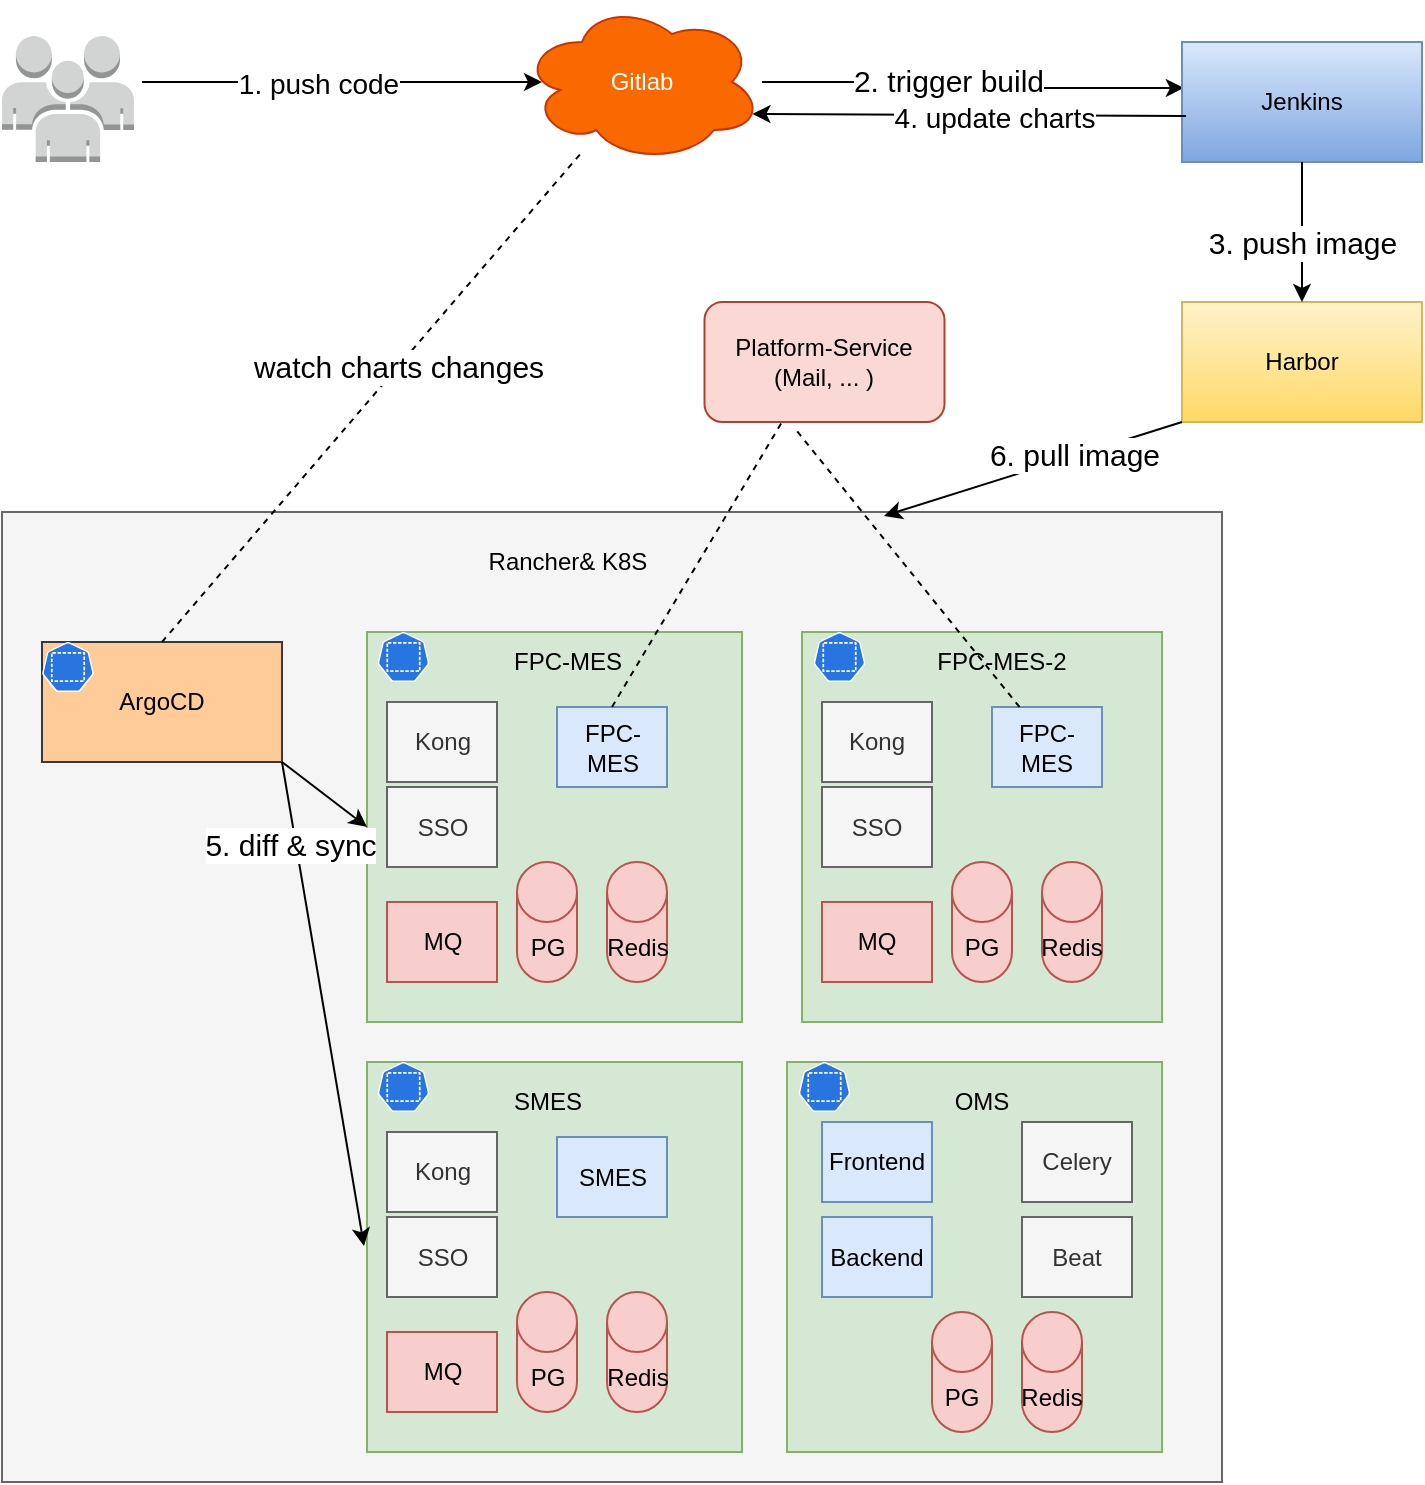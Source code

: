 <mxfile version="13.8.5" type="github">
  <diagram id="8HnISGoVaL02uWpOQnl4" name="Page-1">
    <mxGraphModel dx="1422" dy="759" grid="1" gridSize="10" guides="1" tooltips="1" connect="1" arrows="1" fold="1" page="1" pageScale="1" pageWidth="827" pageHeight="1169" math="0" shadow="0">
      <root>
        <mxCell id="0" />
        <mxCell id="1" parent="0" />
        <mxCell id="gGDSIBCd_86sw6YS736D-25" value="" style="edgeStyle=orthogonalEdgeStyle;rounded=0;orthogonalLoop=1;jettySize=auto;html=1;entryX=0.008;entryY=0.383;entryDx=0;entryDy=0;entryPerimeter=0;" edge="1" parent="1" source="gGDSIBCd_86sw6YS736D-1" target="gGDSIBCd_86sw6YS736D-8">
          <mxGeometry relative="1" as="geometry">
            <mxPoint x="670" y="160" as="targetPoint" />
          </mxGeometry>
        </mxCell>
        <mxCell id="gGDSIBCd_86sw6YS736D-60" value="2. trigger build" style="edgeLabel;html=1;align=center;verticalAlign=middle;resizable=0;points=[];fontSize=15;" vertex="1" connectable="0" parent="gGDSIBCd_86sw6YS736D-25">
          <mxGeometry x="-0.136" y="1" relative="1" as="geometry">
            <mxPoint as="offset" />
          </mxGeometry>
        </mxCell>
        <mxCell id="gGDSIBCd_86sw6YS736D-1" value="Gitlab" style="ellipse;shape=cloud;whiteSpace=wrap;html=1;fillColor=#fa6800;strokeColor=#C73500;fontColor=#ffffff;" vertex="1" parent="1">
          <mxGeometry x="330" y="120" width="120" height="80" as="geometry" />
        </mxCell>
        <mxCell id="gGDSIBCd_86sw6YS736D-23" style="edgeStyle=orthogonalEdgeStyle;rounded=0;orthogonalLoop=1;jettySize=auto;html=1;" edge="1" parent="1">
          <mxGeometry relative="1" as="geometry">
            <mxPoint x="140" y="160" as="sourcePoint" />
            <mxPoint x="340" y="160" as="targetPoint" />
          </mxGeometry>
        </mxCell>
        <mxCell id="gGDSIBCd_86sw6YS736D-59" value="&lt;font style=&quot;font-size: 14px&quot;&gt;1. push code&lt;/font&gt;" style="edgeLabel;html=1;align=center;verticalAlign=middle;resizable=0;points=[];" vertex="1" connectable="0" parent="gGDSIBCd_86sw6YS736D-23">
          <mxGeometry x="-0.122" y="-1" relative="1" as="geometry">
            <mxPoint as="offset" />
          </mxGeometry>
        </mxCell>
        <mxCell id="gGDSIBCd_86sw6YS736D-5" value="" style="rounded=0;whiteSpace=wrap;html=1;fillColor=#f5f5f5;strokeColor=#666666;fontColor=#333333;" vertex="1" parent="1">
          <mxGeometry x="70" y="375" width="610" height="485" as="geometry" />
        </mxCell>
        <mxCell id="gGDSIBCd_86sw6YS736D-6" value="Rancher&amp;amp; K8S" style="text;html=1;strokeColor=none;fillColor=none;align=center;verticalAlign=middle;whiteSpace=wrap;rounded=0;" vertex="1" parent="1">
          <mxGeometry x="302.5" y="390" width="100" height="20" as="geometry" />
        </mxCell>
        <mxCell id="gGDSIBCd_86sw6YS736D-7" value="ArgoCD" style="rounded=0;whiteSpace=wrap;html=1;fillColor=#ffcc99;strokeColor=#36393d;" vertex="1" parent="1">
          <mxGeometry x="90" y="440" width="120" height="60" as="geometry" />
        </mxCell>
        <mxCell id="gGDSIBCd_86sw6YS736D-8" value="Jenkins" style="rounded=0;whiteSpace=wrap;html=1;fillColor=#dae8fc;strokeColor=#6c8ebf;gradientColor=#7ea6e0;" vertex="1" parent="1">
          <mxGeometry x="660" y="140" width="120" height="60" as="geometry" />
        </mxCell>
        <mxCell id="gGDSIBCd_86sw6YS736D-10" value="" style="rounded=0;whiteSpace=wrap;html=1;fillColor=#d5e8d4;strokeColor=#82b366;" vertex="1" parent="1">
          <mxGeometry x="252.5" y="435" width="187.5" height="195" as="geometry" />
        </mxCell>
        <mxCell id="gGDSIBCd_86sw6YS736D-11" value="FPC-MES" style="text;html=1;strokeColor=none;fillColor=none;align=center;verticalAlign=middle;whiteSpace=wrap;rounded=0;" vertex="1" parent="1">
          <mxGeometry x="317.5" y="440" width="70" height="20" as="geometry" />
        </mxCell>
        <mxCell id="gGDSIBCd_86sw6YS736D-12" value="Kong" style="rounded=0;whiteSpace=wrap;html=1;fillColor=#f5f5f5;strokeColor=#666666;fontColor=#333333;" vertex="1" parent="1">
          <mxGeometry x="262.5" y="470" width="55" height="40" as="geometry" />
        </mxCell>
        <mxCell id="gGDSIBCd_86sw6YS736D-14" value="SSO" style="rounded=0;whiteSpace=wrap;html=1;fillColor=#f5f5f5;strokeColor=#666666;fontColor=#333333;" vertex="1" parent="1">
          <mxGeometry x="262.5" y="512.5" width="55" height="40" as="geometry" />
        </mxCell>
        <mxCell id="gGDSIBCd_86sw6YS736D-15" value="FPC-MES" style="rounded=0;whiteSpace=wrap;html=1;fillColor=#dae8fc;strokeColor=#6c8ebf;" vertex="1" parent="1">
          <mxGeometry x="347.5" y="472.5" width="55" height="40" as="geometry" />
        </mxCell>
        <mxCell id="gGDSIBCd_86sw6YS736D-18" value="PG" style="shape=cylinder3;whiteSpace=wrap;html=1;boundedLbl=1;backgroundOutline=1;size=15;fillColor=#f8cecc;strokeColor=#b85450;" vertex="1" parent="1">
          <mxGeometry x="327.5" y="550" width="30" height="60" as="geometry" />
        </mxCell>
        <mxCell id="gGDSIBCd_86sw6YS736D-19" value="Redis" style="shape=cylinder3;whiteSpace=wrap;html=1;boundedLbl=1;backgroundOutline=1;size=15;fillColor=#f8cecc;strokeColor=#b85450;" vertex="1" parent="1">
          <mxGeometry x="372.5" y="550" width="30" height="60" as="geometry" />
        </mxCell>
        <mxCell id="gGDSIBCd_86sw6YS736D-21" value="MQ" style="rounded=0;whiteSpace=wrap;html=1;fillColor=#f8cecc;strokeColor=#b85450;" vertex="1" parent="1">
          <mxGeometry x="262.5" y="570" width="55" height="40" as="geometry" />
        </mxCell>
        <mxCell id="gGDSIBCd_86sw6YS736D-22" value="&lt;div&gt;Platform-Service&lt;/div&gt;&lt;div&gt;(Mail, ... )&lt;br&gt;&lt;/div&gt;" style="rounded=1;whiteSpace=wrap;html=1;fillColor=#fad9d5;strokeColor=#ae4132;" vertex="1" parent="1">
          <mxGeometry x="421.25" y="270" width="120" height="60" as="geometry" />
        </mxCell>
        <mxCell id="gGDSIBCd_86sw6YS736D-26" value="" style="rounded=0;whiteSpace=wrap;html=1;fillColor=#d5e8d4;strokeColor=#82b366;" vertex="1" parent="1">
          <mxGeometry x="470" y="435" width="180" height="195" as="geometry" />
        </mxCell>
        <mxCell id="gGDSIBCd_86sw6YS736D-27" value="Kong" style="rounded=0;whiteSpace=wrap;html=1;fillColor=#f5f5f5;strokeColor=#666666;fontColor=#333333;" vertex="1" parent="1">
          <mxGeometry x="480" y="470" width="55" height="40" as="geometry" />
        </mxCell>
        <mxCell id="gGDSIBCd_86sw6YS736D-28" value="SSO" style="rounded=0;whiteSpace=wrap;html=1;fillColor=#f5f5f5;strokeColor=#666666;fontColor=#333333;" vertex="1" parent="1">
          <mxGeometry x="480" y="512.5" width="55" height="40" as="geometry" />
        </mxCell>
        <mxCell id="gGDSIBCd_86sw6YS736D-29" value="FPC-MES" style="rounded=0;whiteSpace=wrap;html=1;fillColor=#dae8fc;strokeColor=#6c8ebf;" vertex="1" parent="1">
          <mxGeometry x="565" y="472.5" width="55" height="40" as="geometry" />
        </mxCell>
        <mxCell id="gGDSIBCd_86sw6YS736D-30" value="PG" style="shape=cylinder3;whiteSpace=wrap;html=1;boundedLbl=1;backgroundOutline=1;size=15;fillColor=#f8cecc;strokeColor=#b85450;" vertex="1" parent="1">
          <mxGeometry x="545" y="550" width="30" height="60" as="geometry" />
        </mxCell>
        <mxCell id="gGDSIBCd_86sw6YS736D-31" value="Redis" style="shape=cylinder3;whiteSpace=wrap;html=1;boundedLbl=1;backgroundOutline=1;size=15;fillColor=#f8cecc;strokeColor=#b85450;" vertex="1" parent="1">
          <mxGeometry x="590" y="550" width="30" height="60" as="geometry" />
        </mxCell>
        <mxCell id="gGDSIBCd_86sw6YS736D-32" value="MQ" style="rounded=0;whiteSpace=wrap;html=1;fillColor=#f8cecc;strokeColor=#b85450;" vertex="1" parent="1">
          <mxGeometry x="480" y="570" width="55" height="40" as="geometry" />
        </mxCell>
        <mxCell id="gGDSIBCd_86sw6YS736D-33" value="FPC-MES-2" style="text;html=1;strokeColor=none;fillColor=none;align=center;verticalAlign=middle;whiteSpace=wrap;rounded=0;" vertex="1" parent="1">
          <mxGeometry x="535" y="440" width="70" height="20" as="geometry" />
        </mxCell>
        <mxCell id="gGDSIBCd_86sw6YS736D-34" value="" style="rounded=0;whiteSpace=wrap;html=1;fillColor=#d5e8d4;strokeColor=#82b366;" vertex="1" parent="1">
          <mxGeometry x="252.5" y="650" width="187.5" height="195" as="geometry" />
        </mxCell>
        <mxCell id="gGDSIBCd_86sw6YS736D-35" value="Kong" style="rounded=0;whiteSpace=wrap;html=1;fillColor=#f5f5f5;strokeColor=#666666;fontColor=#333333;" vertex="1" parent="1">
          <mxGeometry x="262.5" y="685" width="55" height="40" as="geometry" />
        </mxCell>
        <mxCell id="gGDSIBCd_86sw6YS736D-36" value="SSO" style="rounded=0;whiteSpace=wrap;html=1;fillColor=#f5f5f5;strokeColor=#666666;fontColor=#333333;" vertex="1" parent="1">
          <mxGeometry x="262.5" y="727.5" width="55" height="40" as="geometry" />
        </mxCell>
        <mxCell id="gGDSIBCd_86sw6YS736D-37" value="SMES" style="rounded=0;whiteSpace=wrap;html=1;fillColor=#dae8fc;strokeColor=#6c8ebf;" vertex="1" parent="1">
          <mxGeometry x="347.5" y="687.5" width="55" height="40" as="geometry" />
        </mxCell>
        <mxCell id="gGDSIBCd_86sw6YS736D-38" value="PG" style="shape=cylinder3;whiteSpace=wrap;html=1;boundedLbl=1;backgroundOutline=1;size=15;fillColor=#f8cecc;strokeColor=#b85450;" vertex="1" parent="1">
          <mxGeometry x="327.5" y="765" width="30" height="60" as="geometry" />
        </mxCell>
        <mxCell id="gGDSIBCd_86sw6YS736D-39" value="Redis" style="shape=cylinder3;whiteSpace=wrap;html=1;boundedLbl=1;backgroundOutline=1;size=15;fillColor=#f8cecc;strokeColor=#b85450;" vertex="1" parent="1">
          <mxGeometry x="372.5" y="765" width="30" height="60" as="geometry" />
        </mxCell>
        <mxCell id="gGDSIBCd_86sw6YS736D-40" value="MQ" style="rounded=0;whiteSpace=wrap;html=1;fillColor=#f8cecc;strokeColor=#b85450;" vertex="1" parent="1">
          <mxGeometry x="262.5" y="785" width="55" height="40" as="geometry" />
        </mxCell>
        <mxCell id="gGDSIBCd_86sw6YS736D-41" value="SMES" style="text;html=1;strokeColor=none;fillColor=none;align=center;verticalAlign=middle;whiteSpace=wrap;rounded=0;" vertex="1" parent="1">
          <mxGeometry x="322.5" y="660" width="40" height="20" as="geometry" />
        </mxCell>
        <mxCell id="gGDSIBCd_86sw6YS736D-42" value="" style="rounded=0;whiteSpace=wrap;html=1;fillColor=#d5e8d4;strokeColor=#82b366;" vertex="1" parent="1">
          <mxGeometry x="462.5" y="650" width="187.5" height="195" as="geometry" />
        </mxCell>
        <mxCell id="gGDSIBCd_86sw6YS736D-43" value="OMS" style="text;html=1;strokeColor=none;fillColor=none;align=center;verticalAlign=middle;whiteSpace=wrap;rounded=0;" vertex="1" parent="1">
          <mxGeometry x="540" y="660" width="40" height="20" as="geometry" />
        </mxCell>
        <mxCell id="gGDSIBCd_86sw6YS736D-48" value="Harbor" style="rounded=0;whiteSpace=wrap;html=1;gradientColor=#ffd966;fillColor=#fff2cc;strokeColor=#d6b656;" vertex="1" parent="1">
          <mxGeometry x="660" y="270" width="120" height="60" as="geometry" />
        </mxCell>
        <mxCell id="gGDSIBCd_86sw6YS736D-55" value="" style="endArrow=classic;html=1;exitX=1;exitY=1;exitDx=0;exitDy=0;entryX=0;entryY=0.5;entryDx=0;entryDy=0;" edge="1" parent="1" source="gGDSIBCd_86sw6YS736D-7" target="gGDSIBCd_86sw6YS736D-10">
          <mxGeometry width="50" height="50" relative="1" as="geometry">
            <mxPoint x="210" y="510" as="sourcePoint" />
            <mxPoint x="260" y="460" as="targetPoint" />
          </mxGeometry>
        </mxCell>
        <mxCell id="gGDSIBCd_86sw6YS736D-56" value="" style="endArrow=classic;html=1;entryX=-0.008;entryY=0.472;entryDx=0;entryDy=0;entryPerimeter=0;" edge="1" parent="1" target="gGDSIBCd_86sw6YS736D-34">
          <mxGeometry width="50" height="50" relative="1" as="geometry">
            <mxPoint x="210" y="500" as="sourcePoint" />
            <mxPoint x="250" y="560" as="targetPoint" />
          </mxGeometry>
        </mxCell>
        <mxCell id="gGDSIBCd_86sw6YS736D-94" value="5. diff &amp;amp; sync" style="edgeLabel;html=1;align=center;verticalAlign=middle;resizable=0;points=[];fontSize=15;" vertex="1" connectable="0" parent="gGDSIBCd_86sw6YS736D-56">
          <mxGeometry x="-0.81" relative="1" as="geometry">
            <mxPoint y="17.32" as="offset" />
          </mxGeometry>
        </mxCell>
        <mxCell id="gGDSIBCd_86sw6YS736D-61" value="" style="endArrow=classic;html=1;exitX=0.5;exitY=1;exitDx=0;exitDy=0;entryX=0.5;entryY=0;entryDx=0;entryDy=0;" edge="1" parent="1" source="gGDSIBCd_86sw6YS736D-8" target="gGDSIBCd_86sw6YS736D-48">
          <mxGeometry width="50" height="50" relative="1" as="geometry">
            <mxPoint x="700" y="270" as="sourcePoint" />
            <mxPoint x="750" y="220" as="targetPoint" />
          </mxGeometry>
        </mxCell>
        <mxCell id="gGDSIBCd_86sw6YS736D-62" value="3. push image" style="edgeLabel;html=1;align=center;verticalAlign=middle;resizable=0;points=[];fontSize=15;" vertex="1" connectable="0" parent="gGDSIBCd_86sw6YS736D-61">
          <mxGeometry x="0.302" y="-2" relative="1" as="geometry">
            <mxPoint x="2" y="-6.0" as="offset" />
          </mxGeometry>
        </mxCell>
        <mxCell id="gGDSIBCd_86sw6YS736D-64" value="" style="endArrow=classic;html=1;entryX=0.96;entryY=0.7;entryDx=0;entryDy=0;entryPerimeter=0;exitX=0.017;exitY=0.617;exitDx=0;exitDy=0;exitPerimeter=0;" edge="1" parent="1" source="gGDSIBCd_86sw6YS736D-8" target="gGDSIBCd_86sw6YS736D-1">
          <mxGeometry width="50" height="50" relative="1" as="geometry">
            <mxPoint x="510" y="270" as="sourcePoint" />
            <mxPoint x="560" y="220" as="targetPoint" />
          </mxGeometry>
        </mxCell>
        <mxCell id="gGDSIBCd_86sw6YS736D-65" value="4. update charts" style="edgeLabel;html=1;align=center;verticalAlign=middle;resizable=0;points=[];fontSize=14;" vertex="1" connectable="0" parent="gGDSIBCd_86sw6YS736D-64">
          <mxGeometry x="-0.11" y="1" relative="1" as="geometry">
            <mxPoint as="offset" />
          </mxGeometry>
        </mxCell>
        <mxCell id="gGDSIBCd_86sw6YS736D-66" value="PG" style="shape=cylinder3;whiteSpace=wrap;html=1;boundedLbl=1;backgroundOutline=1;size=15;fillColor=#f8cecc;strokeColor=#b85450;" vertex="1" parent="1">
          <mxGeometry x="535" y="775" width="30" height="60" as="geometry" />
        </mxCell>
        <mxCell id="gGDSIBCd_86sw6YS736D-67" value="Redis" style="shape=cylinder3;whiteSpace=wrap;html=1;boundedLbl=1;backgroundOutline=1;size=15;fillColor=#f8cecc;strokeColor=#b85450;" vertex="1" parent="1">
          <mxGeometry x="580" y="775" width="30" height="60" as="geometry" />
        </mxCell>
        <mxCell id="gGDSIBCd_86sw6YS736D-68" value="Frontend" style="rounded=0;whiteSpace=wrap;html=1;fillColor=#dae8fc;strokeColor=#6c8ebf;" vertex="1" parent="1">
          <mxGeometry x="480" y="680" width="55" height="40" as="geometry" />
        </mxCell>
        <mxCell id="gGDSIBCd_86sw6YS736D-69" value="Backend" style="rounded=0;whiteSpace=wrap;html=1;fillColor=#dae8fc;strokeColor=#6c8ebf;" vertex="1" parent="1">
          <mxGeometry x="480" y="727.5" width="55" height="40" as="geometry" />
        </mxCell>
        <mxCell id="gGDSIBCd_86sw6YS736D-70" value="Celery" style="rounded=0;whiteSpace=wrap;html=1;fillColor=#f5f5f5;strokeColor=#666666;fontColor=#333333;" vertex="1" parent="1">
          <mxGeometry x="580" y="680" width="55" height="40" as="geometry" />
        </mxCell>
        <mxCell id="gGDSIBCd_86sw6YS736D-71" value="Beat" style="rounded=0;whiteSpace=wrap;html=1;fillColor=#f5f5f5;strokeColor=#666666;fontColor=#333333;" vertex="1" parent="1">
          <mxGeometry x="580" y="727.5" width="55" height="40" as="geometry" />
        </mxCell>
        <mxCell id="gGDSIBCd_86sw6YS736D-73" value="" style="endArrow=classic;html=1;fontSize=15;exitX=0;exitY=1;exitDx=0;exitDy=0;entryX=0.723;entryY=0.004;entryDx=0;entryDy=0;entryPerimeter=0;" edge="1" parent="1" source="gGDSIBCd_86sw6YS736D-48" target="gGDSIBCd_86sw6YS736D-5">
          <mxGeometry width="50" height="50" relative="1" as="geometry">
            <mxPoint x="720" y="440" as="sourcePoint" />
            <mxPoint x="770" y="390" as="targetPoint" />
          </mxGeometry>
        </mxCell>
        <mxCell id="gGDSIBCd_86sw6YS736D-74" value="6. pull image" style="edgeLabel;html=1;align=center;verticalAlign=middle;resizable=0;points=[];fontSize=15;" vertex="1" connectable="0" parent="gGDSIBCd_86sw6YS736D-73">
          <mxGeometry x="-0.352" y="1" relative="1" as="geometry">
            <mxPoint x="-6.66" as="offset" />
          </mxGeometry>
        </mxCell>
        <mxCell id="gGDSIBCd_86sw6YS736D-75" value="" style="endArrow=none;dashed=1;html=1;fontSize=15;exitX=0.5;exitY=0;exitDx=0;exitDy=0;" edge="1" parent="1" source="gGDSIBCd_86sw6YS736D-15">
          <mxGeometry width="50" height="50" relative="1" as="geometry">
            <mxPoint x="410" y="380" as="sourcePoint" />
            <mxPoint x="460" y="330" as="targetPoint" />
          </mxGeometry>
        </mxCell>
        <mxCell id="gGDSIBCd_86sw6YS736D-76" value="" style="endArrow=none;dashed=1;html=1;fontSize=15;entryX=0.375;entryY=1.05;entryDx=0;entryDy=0;entryPerimeter=0;exitX=0.25;exitY=0;exitDx=0;exitDy=0;" edge="1" parent="1" source="gGDSIBCd_86sw6YS736D-29" target="gGDSIBCd_86sw6YS736D-22">
          <mxGeometry width="50" height="50" relative="1" as="geometry">
            <mxPoint x="450" y="460" as="sourcePoint" />
            <mxPoint x="500" y="410" as="targetPoint" />
          </mxGeometry>
        </mxCell>
        <mxCell id="gGDSIBCd_86sw6YS736D-77" value="" style="outlineConnect=0;dashed=0;verticalLabelPosition=bottom;verticalAlign=top;align=center;html=1;shape=mxgraph.aws3.users;fillColor=#D2D3D3;gradientColor=none;fontSize=15;" vertex="1" parent="1">
          <mxGeometry x="70" y="137" width="66" height="63" as="geometry" />
        </mxCell>
        <mxCell id="gGDSIBCd_86sw6YS736D-88" value="" style="html=1;dashed=0;whitespace=wrap;fillColor=#2875E2;strokeColor=#ffffff;points=[[0.005,0.63,0],[0.1,0.2,0],[0.9,0.2,0],[0.5,0,0],[0.995,0.63,0],[0.72,0.99,0],[0.5,1,0],[0.28,0.99,0]];shape=mxgraph.kubernetes.icon;prIcon=ns;fontSize=15;" vertex="1" parent="1">
          <mxGeometry x="252" y="435" width="37.5" height="25" as="geometry" />
        </mxCell>
        <mxCell id="gGDSIBCd_86sw6YS736D-90" value="" style="html=1;dashed=0;whitespace=wrap;fillColor=#2875E2;strokeColor=#ffffff;points=[[0.005,0.63,0],[0.1,0.2,0],[0.9,0.2,0],[0.5,0,0],[0.995,0.63,0],[0.72,0.99,0],[0.5,1,0],[0.28,0.99,0]];shape=mxgraph.kubernetes.icon;prIcon=ns;fontSize=15;" vertex="1" parent="1">
          <mxGeometry x="84.25" y="440" width="37.5" height="25" as="geometry" />
        </mxCell>
        <mxCell id="gGDSIBCd_86sw6YS736D-91" value="" style="html=1;dashed=0;whitespace=wrap;fillColor=#2875E2;strokeColor=#ffffff;points=[[0.005,0.63,0],[0.1,0.2,0],[0.9,0.2,0],[0.5,0,0],[0.995,0.63,0],[0.72,0.99,0],[0.5,1,0],[0.28,0.99,0]];shape=mxgraph.kubernetes.icon;prIcon=ns;fontSize=15;" vertex="1" parent="1">
          <mxGeometry x="470" y="435" width="37.5" height="25" as="geometry" />
        </mxCell>
        <mxCell id="gGDSIBCd_86sw6YS736D-92" value="" style="html=1;dashed=0;whitespace=wrap;fillColor=#2875E2;strokeColor=#ffffff;points=[[0.005,0.63,0],[0.1,0.2,0],[0.9,0.2,0],[0.5,0,0],[0.995,0.63,0],[0.72,0.99,0],[0.5,1,0],[0.28,0.99,0]];shape=mxgraph.kubernetes.icon;prIcon=ns;fontSize=15;" vertex="1" parent="1">
          <mxGeometry x="252" y="650" width="37.5" height="25" as="geometry" />
        </mxCell>
        <mxCell id="gGDSIBCd_86sw6YS736D-93" value="" style="html=1;dashed=0;whitespace=wrap;fillColor=#2875E2;strokeColor=#ffffff;points=[[0.005,0.63,0],[0.1,0.2,0],[0.9,0.2,0],[0.5,0,0],[0.995,0.63,0],[0.72,0.99,0],[0.5,1,0],[0.28,0.99,0]];shape=mxgraph.kubernetes.icon;prIcon=ns;fontSize=15;" vertex="1" parent="1">
          <mxGeometry x="462.5" y="650" width="37.5" height="25" as="geometry" />
        </mxCell>
        <mxCell id="gGDSIBCd_86sw6YS736D-95" value="" style="endArrow=none;dashed=1;html=1;fontSize=15;exitX=0.5;exitY=0;exitDx=0;exitDy=0;" edge="1" parent="1" source="gGDSIBCd_86sw6YS736D-7" target="gGDSIBCd_86sw6YS736D-1">
          <mxGeometry width="50" height="50" relative="1" as="geometry">
            <mxPoint x="260" y="330" as="sourcePoint" />
            <mxPoint x="310" y="280" as="targetPoint" />
          </mxGeometry>
        </mxCell>
        <mxCell id="gGDSIBCd_86sw6YS736D-96" value="watch charts changes" style="edgeLabel;html=1;align=center;verticalAlign=middle;resizable=0;points=[];fontSize=15;" vertex="1" connectable="0" parent="gGDSIBCd_86sw6YS736D-95">
          <mxGeometry x="0.124" relative="1" as="geometry">
            <mxPoint as="offset" />
          </mxGeometry>
        </mxCell>
      </root>
    </mxGraphModel>
  </diagram>
</mxfile>
